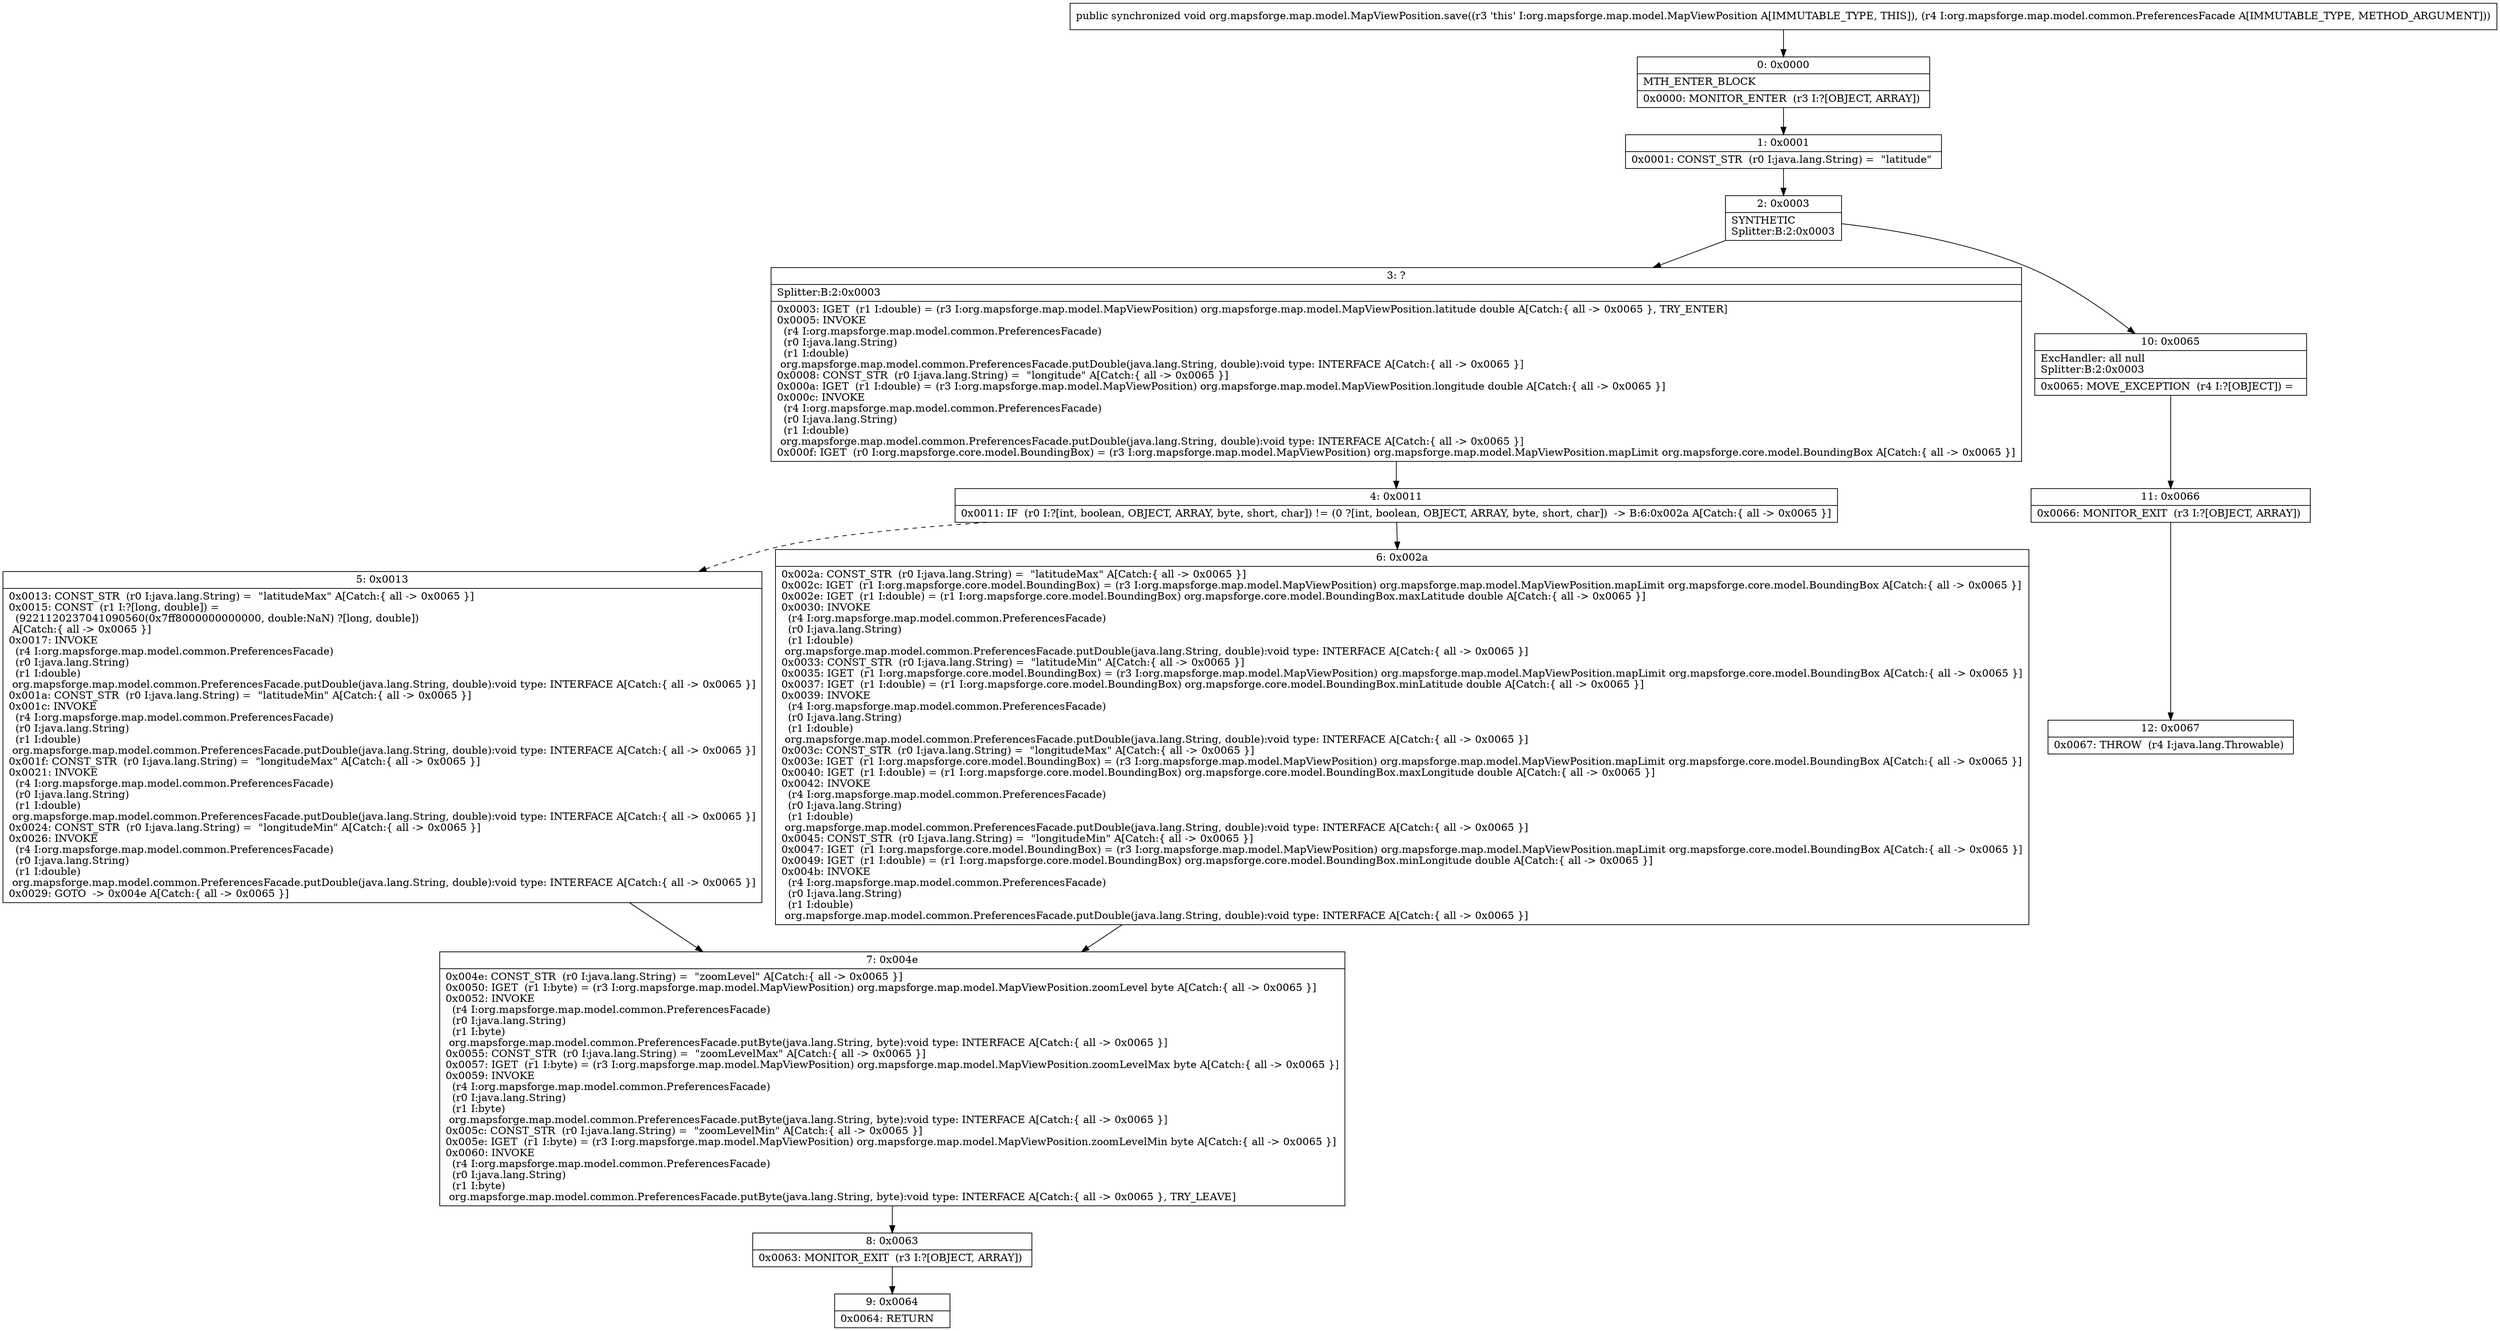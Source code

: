 digraph "CFG fororg.mapsforge.map.model.MapViewPosition.save(Lorg\/mapsforge\/map\/model\/common\/PreferencesFacade;)V" {
Node_0 [shape=record,label="{0\:\ 0x0000|MTH_ENTER_BLOCK\l|0x0000: MONITOR_ENTER  (r3 I:?[OBJECT, ARRAY]) \l}"];
Node_1 [shape=record,label="{1\:\ 0x0001|0x0001: CONST_STR  (r0 I:java.lang.String) =  \"latitude\" \l}"];
Node_2 [shape=record,label="{2\:\ 0x0003|SYNTHETIC\lSplitter:B:2:0x0003\l}"];
Node_3 [shape=record,label="{3\:\ ?|Splitter:B:2:0x0003\l|0x0003: IGET  (r1 I:double) = (r3 I:org.mapsforge.map.model.MapViewPosition) org.mapsforge.map.model.MapViewPosition.latitude double A[Catch:\{ all \-\> 0x0065 \}, TRY_ENTER]\l0x0005: INVOKE  \l  (r4 I:org.mapsforge.map.model.common.PreferencesFacade)\l  (r0 I:java.lang.String)\l  (r1 I:double)\l org.mapsforge.map.model.common.PreferencesFacade.putDouble(java.lang.String, double):void type: INTERFACE A[Catch:\{ all \-\> 0x0065 \}]\l0x0008: CONST_STR  (r0 I:java.lang.String) =  \"longitude\" A[Catch:\{ all \-\> 0x0065 \}]\l0x000a: IGET  (r1 I:double) = (r3 I:org.mapsforge.map.model.MapViewPosition) org.mapsforge.map.model.MapViewPosition.longitude double A[Catch:\{ all \-\> 0x0065 \}]\l0x000c: INVOKE  \l  (r4 I:org.mapsforge.map.model.common.PreferencesFacade)\l  (r0 I:java.lang.String)\l  (r1 I:double)\l org.mapsforge.map.model.common.PreferencesFacade.putDouble(java.lang.String, double):void type: INTERFACE A[Catch:\{ all \-\> 0x0065 \}]\l0x000f: IGET  (r0 I:org.mapsforge.core.model.BoundingBox) = (r3 I:org.mapsforge.map.model.MapViewPosition) org.mapsforge.map.model.MapViewPosition.mapLimit org.mapsforge.core.model.BoundingBox A[Catch:\{ all \-\> 0x0065 \}]\l}"];
Node_4 [shape=record,label="{4\:\ 0x0011|0x0011: IF  (r0 I:?[int, boolean, OBJECT, ARRAY, byte, short, char]) != (0 ?[int, boolean, OBJECT, ARRAY, byte, short, char])  \-\> B:6:0x002a A[Catch:\{ all \-\> 0x0065 \}]\l}"];
Node_5 [shape=record,label="{5\:\ 0x0013|0x0013: CONST_STR  (r0 I:java.lang.String) =  \"latitudeMax\" A[Catch:\{ all \-\> 0x0065 \}]\l0x0015: CONST  (r1 I:?[long, double]) = \l  (9221120237041090560(0x7ff8000000000000, double:NaN) ?[long, double])\l A[Catch:\{ all \-\> 0x0065 \}]\l0x0017: INVOKE  \l  (r4 I:org.mapsforge.map.model.common.PreferencesFacade)\l  (r0 I:java.lang.String)\l  (r1 I:double)\l org.mapsforge.map.model.common.PreferencesFacade.putDouble(java.lang.String, double):void type: INTERFACE A[Catch:\{ all \-\> 0x0065 \}]\l0x001a: CONST_STR  (r0 I:java.lang.String) =  \"latitudeMin\" A[Catch:\{ all \-\> 0x0065 \}]\l0x001c: INVOKE  \l  (r4 I:org.mapsforge.map.model.common.PreferencesFacade)\l  (r0 I:java.lang.String)\l  (r1 I:double)\l org.mapsforge.map.model.common.PreferencesFacade.putDouble(java.lang.String, double):void type: INTERFACE A[Catch:\{ all \-\> 0x0065 \}]\l0x001f: CONST_STR  (r0 I:java.lang.String) =  \"longitudeMax\" A[Catch:\{ all \-\> 0x0065 \}]\l0x0021: INVOKE  \l  (r4 I:org.mapsforge.map.model.common.PreferencesFacade)\l  (r0 I:java.lang.String)\l  (r1 I:double)\l org.mapsforge.map.model.common.PreferencesFacade.putDouble(java.lang.String, double):void type: INTERFACE A[Catch:\{ all \-\> 0x0065 \}]\l0x0024: CONST_STR  (r0 I:java.lang.String) =  \"longitudeMin\" A[Catch:\{ all \-\> 0x0065 \}]\l0x0026: INVOKE  \l  (r4 I:org.mapsforge.map.model.common.PreferencesFacade)\l  (r0 I:java.lang.String)\l  (r1 I:double)\l org.mapsforge.map.model.common.PreferencesFacade.putDouble(java.lang.String, double):void type: INTERFACE A[Catch:\{ all \-\> 0x0065 \}]\l0x0029: GOTO  \-\> 0x004e A[Catch:\{ all \-\> 0x0065 \}]\l}"];
Node_6 [shape=record,label="{6\:\ 0x002a|0x002a: CONST_STR  (r0 I:java.lang.String) =  \"latitudeMax\" A[Catch:\{ all \-\> 0x0065 \}]\l0x002c: IGET  (r1 I:org.mapsforge.core.model.BoundingBox) = (r3 I:org.mapsforge.map.model.MapViewPosition) org.mapsforge.map.model.MapViewPosition.mapLimit org.mapsforge.core.model.BoundingBox A[Catch:\{ all \-\> 0x0065 \}]\l0x002e: IGET  (r1 I:double) = (r1 I:org.mapsforge.core.model.BoundingBox) org.mapsforge.core.model.BoundingBox.maxLatitude double A[Catch:\{ all \-\> 0x0065 \}]\l0x0030: INVOKE  \l  (r4 I:org.mapsforge.map.model.common.PreferencesFacade)\l  (r0 I:java.lang.String)\l  (r1 I:double)\l org.mapsforge.map.model.common.PreferencesFacade.putDouble(java.lang.String, double):void type: INTERFACE A[Catch:\{ all \-\> 0x0065 \}]\l0x0033: CONST_STR  (r0 I:java.lang.String) =  \"latitudeMin\" A[Catch:\{ all \-\> 0x0065 \}]\l0x0035: IGET  (r1 I:org.mapsforge.core.model.BoundingBox) = (r3 I:org.mapsforge.map.model.MapViewPosition) org.mapsforge.map.model.MapViewPosition.mapLimit org.mapsforge.core.model.BoundingBox A[Catch:\{ all \-\> 0x0065 \}]\l0x0037: IGET  (r1 I:double) = (r1 I:org.mapsforge.core.model.BoundingBox) org.mapsforge.core.model.BoundingBox.minLatitude double A[Catch:\{ all \-\> 0x0065 \}]\l0x0039: INVOKE  \l  (r4 I:org.mapsforge.map.model.common.PreferencesFacade)\l  (r0 I:java.lang.String)\l  (r1 I:double)\l org.mapsforge.map.model.common.PreferencesFacade.putDouble(java.lang.String, double):void type: INTERFACE A[Catch:\{ all \-\> 0x0065 \}]\l0x003c: CONST_STR  (r0 I:java.lang.String) =  \"longitudeMax\" A[Catch:\{ all \-\> 0x0065 \}]\l0x003e: IGET  (r1 I:org.mapsforge.core.model.BoundingBox) = (r3 I:org.mapsforge.map.model.MapViewPosition) org.mapsforge.map.model.MapViewPosition.mapLimit org.mapsforge.core.model.BoundingBox A[Catch:\{ all \-\> 0x0065 \}]\l0x0040: IGET  (r1 I:double) = (r1 I:org.mapsforge.core.model.BoundingBox) org.mapsforge.core.model.BoundingBox.maxLongitude double A[Catch:\{ all \-\> 0x0065 \}]\l0x0042: INVOKE  \l  (r4 I:org.mapsforge.map.model.common.PreferencesFacade)\l  (r0 I:java.lang.String)\l  (r1 I:double)\l org.mapsforge.map.model.common.PreferencesFacade.putDouble(java.lang.String, double):void type: INTERFACE A[Catch:\{ all \-\> 0x0065 \}]\l0x0045: CONST_STR  (r0 I:java.lang.String) =  \"longitudeMin\" A[Catch:\{ all \-\> 0x0065 \}]\l0x0047: IGET  (r1 I:org.mapsforge.core.model.BoundingBox) = (r3 I:org.mapsforge.map.model.MapViewPosition) org.mapsforge.map.model.MapViewPosition.mapLimit org.mapsforge.core.model.BoundingBox A[Catch:\{ all \-\> 0x0065 \}]\l0x0049: IGET  (r1 I:double) = (r1 I:org.mapsforge.core.model.BoundingBox) org.mapsforge.core.model.BoundingBox.minLongitude double A[Catch:\{ all \-\> 0x0065 \}]\l0x004b: INVOKE  \l  (r4 I:org.mapsforge.map.model.common.PreferencesFacade)\l  (r0 I:java.lang.String)\l  (r1 I:double)\l org.mapsforge.map.model.common.PreferencesFacade.putDouble(java.lang.String, double):void type: INTERFACE A[Catch:\{ all \-\> 0x0065 \}]\l}"];
Node_7 [shape=record,label="{7\:\ 0x004e|0x004e: CONST_STR  (r0 I:java.lang.String) =  \"zoomLevel\" A[Catch:\{ all \-\> 0x0065 \}]\l0x0050: IGET  (r1 I:byte) = (r3 I:org.mapsforge.map.model.MapViewPosition) org.mapsforge.map.model.MapViewPosition.zoomLevel byte A[Catch:\{ all \-\> 0x0065 \}]\l0x0052: INVOKE  \l  (r4 I:org.mapsforge.map.model.common.PreferencesFacade)\l  (r0 I:java.lang.String)\l  (r1 I:byte)\l org.mapsforge.map.model.common.PreferencesFacade.putByte(java.lang.String, byte):void type: INTERFACE A[Catch:\{ all \-\> 0x0065 \}]\l0x0055: CONST_STR  (r0 I:java.lang.String) =  \"zoomLevelMax\" A[Catch:\{ all \-\> 0x0065 \}]\l0x0057: IGET  (r1 I:byte) = (r3 I:org.mapsforge.map.model.MapViewPosition) org.mapsforge.map.model.MapViewPosition.zoomLevelMax byte A[Catch:\{ all \-\> 0x0065 \}]\l0x0059: INVOKE  \l  (r4 I:org.mapsforge.map.model.common.PreferencesFacade)\l  (r0 I:java.lang.String)\l  (r1 I:byte)\l org.mapsforge.map.model.common.PreferencesFacade.putByte(java.lang.String, byte):void type: INTERFACE A[Catch:\{ all \-\> 0x0065 \}]\l0x005c: CONST_STR  (r0 I:java.lang.String) =  \"zoomLevelMin\" A[Catch:\{ all \-\> 0x0065 \}]\l0x005e: IGET  (r1 I:byte) = (r3 I:org.mapsforge.map.model.MapViewPosition) org.mapsforge.map.model.MapViewPosition.zoomLevelMin byte A[Catch:\{ all \-\> 0x0065 \}]\l0x0060: INVOKE  \l  (r4 I:org.mapsforge.map.model.common.PreferencesFacade)\l  (r0 I:java.lang.String)\l  (r1 I:byte)\l org.mapsforge.map.model.common.PreferencesFacade.putByte(java.lang.String, byte):void type: INTERFACE A[Catch:\{ all \-\> 0x0065 \}, TRY_LEAVE]\l}"];
Node_8 [shape=record,label="{8\:\ 0x0063|0x0063: MONITOR_EXIT  (r3 I:?[OBJECT, ARRAY]) \l}"];
Node_9 [shape=record,label="{9\:\ 0x0064|0x0064: RETURN   \l}"];
Node_10 [shape=record,label="{10\:\ 0x0065|ExcHandler: all null\lSplitter:B:2:0x0003\l|0x0065: MOVE_EXCEPTION  (r4 I:?[OBJECT]) =  \l}"];
Node_11 [shape=record,label="{11\:\ 0x0066|0x0066: MONITOR_EXIT  (r3 I:?[OBJECT, ARRAY]) \l}"];
Node_12 [shape=record,label="{12\:\ 0x0067|0x0067: THROW  (r4 I:java.lang.Throwable) \l}"];
MethodNode[shape=record,label="{public synchronized void org.mapsforge.map.model.MapViewPosition.save((r3 'this' I:org.mapsforge.map.model.MapViewPosition A[IMMUTABLE_TYPE, THIS]), (r4 I:org.mapsforge.map.model.common.PreferencesFacade A[IMMUTABLE_TYPE, METHOD_ARGUMENT])) }"];
MethodNode -> Node_0;
Node_0 -> Node_1;
Node_1 -> Node_2;
Node_2 -> Node_3;
Node_2 -> Node_10;
Node_3 -> Node_4;
Node_4 -> Node_5[style=dashed];
Node_4 -> Node_6;
Node_5 -> Node_7;
Node_6 -> Node_7;
Node_7 -> Node_8;
Node_8 -> Node_9;
Node_10 -> Node_11;
Node_11 -> Node_12;
}


